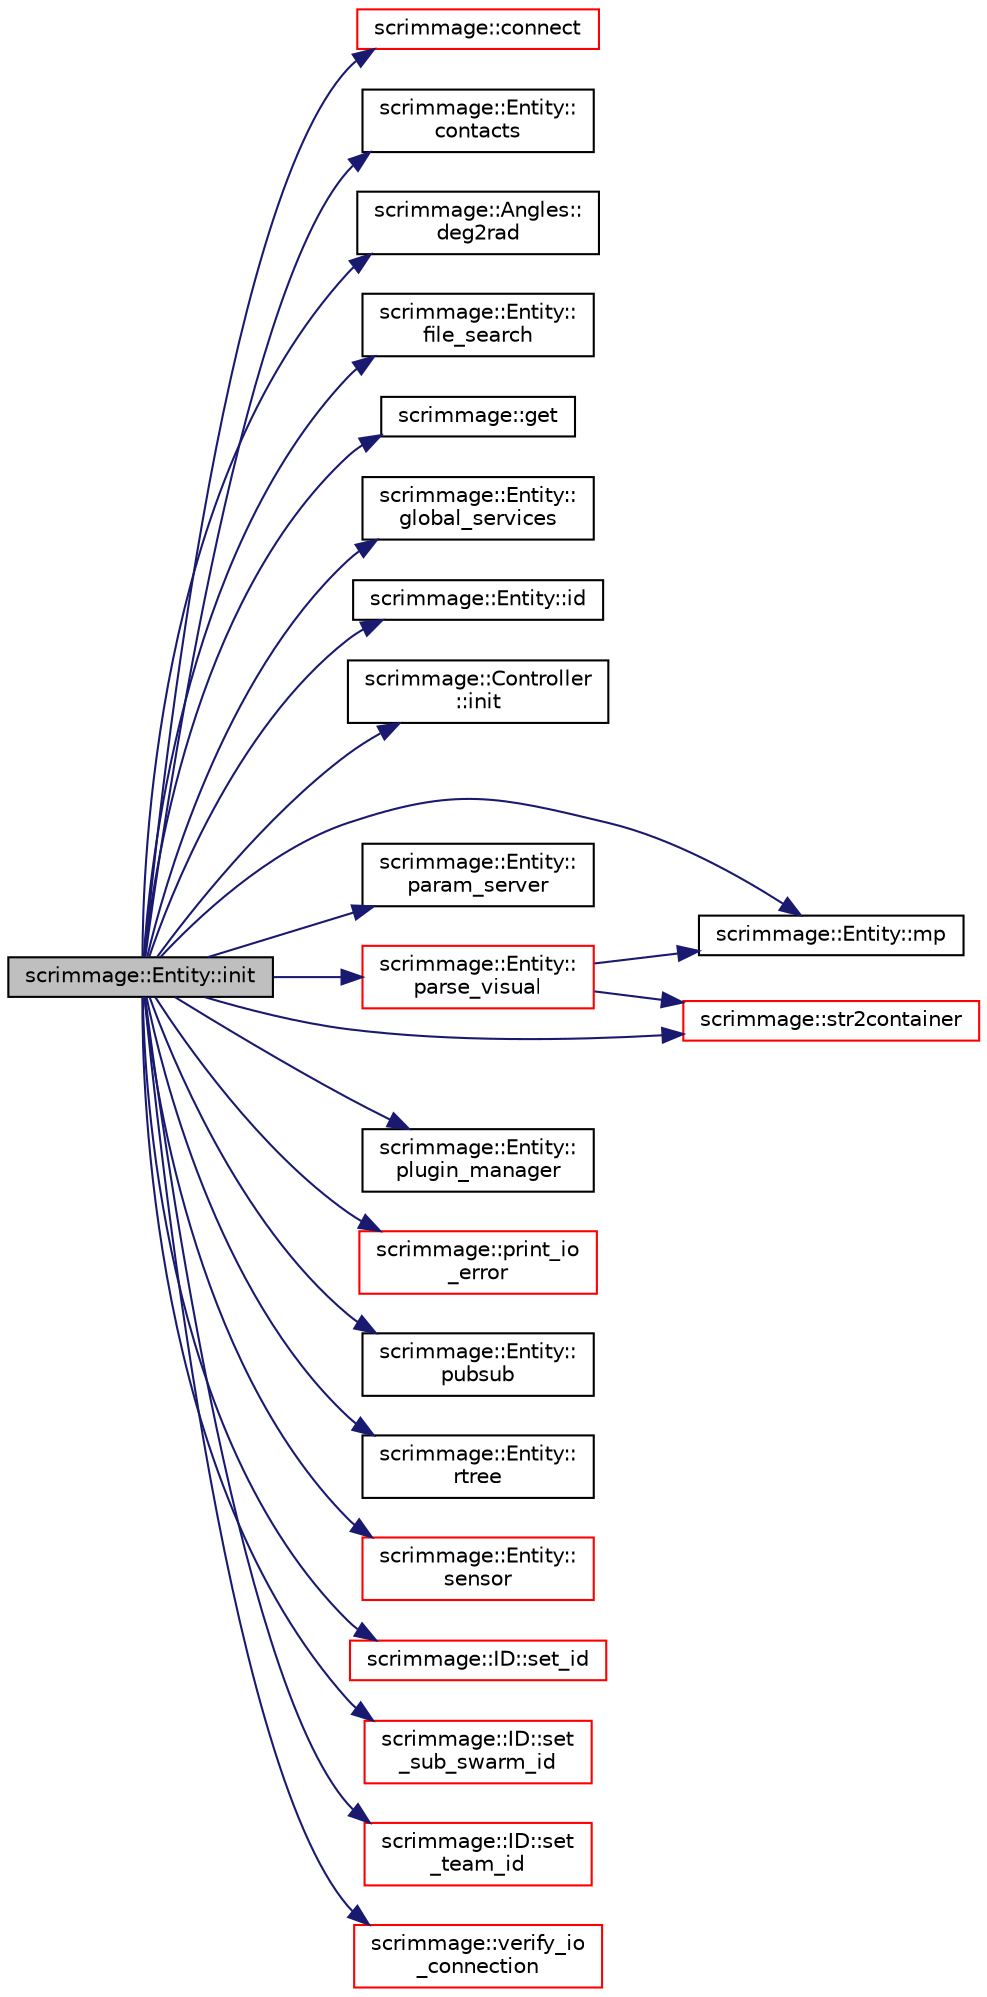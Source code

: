 digraph "scrimmage::Entity::init"
{
 // LATEX_PDF_SIZE
  edge [fontname="Helvetica",fontsize="10",labelfontname="Helvetica",labelfontsize="10"];
  node [fontname="Helvetica",fontsize="10",shape=record];
  rankdir="LR";
  Node1 [label="scrimmage::Entity::init",height=0.2,width=0.4,color="black", fillcolor="grey75", style="filled", fontcolor="black",tooltip=" "];
  Node1 -> Node2 [color="midnightblue",fontsize="10",style="solid",fontname="Helvetica"];
  Node2 [label="scrimmage::connect",height=0.2,width=0.4,color="red", fillcolor="white", style="filled",URL="$namespacescrimmage.html#a5e908f79257a2582a17398519b9c9647",tooltip=" "];
  Node1 -> Node5 [color="midnightblue",fontsize="10",style="solid",fontname="Helvetica"];
  Node5 [label="scrimmage::Entity::\lcontacts",height=0.2,width=0.4,color="black", fillcolor="white", style="filled",URL="$classscrimmage_1_1Entity.html#a15d3ff43512d2c387464495464b784af",tooltip=" "];
  Node1 -> Node6 [color="midnightblue",fontsize="10",style="solid",fontname="Helvetica"];
  Node6 [label="scrimmage::Angles::\ldeg2rad",height=0.2,width=0.4,color="black", fillcolor="white", style="filled",URL="$classscrimmage_1_1Angles.html#a49e7f100f2e0784033a7910673e6dadb",tooltip=" "];
  Node1 -> Node7 [color="midnightblue",fontsize="10",style="solid",fontname="Helvetica"];
  Node7 [label="scrimmage::Entity::\lfile_search",height=0.2,width=0.4,color="black", fillcolor="white", style="filled",URL="$classscrimmage_1_1Entity.html#a418a22dd9e88f347e59c45379309a7e1",tooltip=" "];
  Node1 -> Node8 [color="midnightblue",fontsize="10",style="solid",fontname="Helvetica"];
  Node8 [label="scrimmage::get",height=0.2,width=0.4,color="black", fillcolor="white", style="filled",URL="$namespacescrimmage.html#a3cd399bc8f69e9cd9f22ae8426abb456",tooltip=" "];
  Node1 -> Node9 [color="midnightblue",fontsize="10",style="solid",fontname="Helvetica"];
  Node9 [label="scrimmage::Entity::\lglobal_services",height=0.2,width=0.4,color="black", fillcolor="white", style="filled",URL="$classscrimmage_1_1Entity.html#a56e830bcd9a84ba1c32ff48000e178b2",tooltip=" "];
  Node1 -> Node10 [color="midnightblue",fontsize="10",style="solid",fontname="Helvetica"];
  Node10 [label="scrimmage::Entity::id",height=0.2,width=0.4,color="black", fillcolor="white", style="filled",URL="$classscrimmage_1_1Entity.html#a7a364cceb809cd85528056f33b15be73",tooltip=" "];
  Node1 -> Node11 [color="midnightblue",fontsize="10",style="solid",fontname="Helvetica"];
  Node11 [label="scrimmage::Controller\l::init",height=0.2,width=0.4,color="black", fillcolor="white", style="filled",URL="$classscrimmage_1_1Controller.html#a518884810dcdd498fda898378da406b4",tooltip=" "];
  Node1 -> Node12 [color="midnightblue",fontsize="10",style="solid",fontname="Helvetica"];
  Node12 [label="scrimmage::Entity::mp",height=0.2,width=0.4,color="black", fillcolor="white", style="filled",URL="$classscrimmage_1_1Entity.html#a3f88dfbc5ff9a42fae837da0d48cf898",tooltip=" "];
  Node1 -> Node13 [color="midnightblue",fontsize="10",style="solid",fontname="Helvetica"];
  Node13 [label="scrimmage::Entity::\lparam_server",height=0.2,width=0.4,color="black", fillcolor="white", style="filled",URL="$classscrimmage_1_1Entity.html#aba20087f34f68eab4b574084f25935c1",tooltip=" "];
  Node1 -> Node14 [color="midnightblue",fontsize="10",style="solid",fontname="Helvetica"];
  Node14 [label="scrimmage::Entity::\lparse_visual",height=0.2,width=0.4,color="red", fillcolor="white", style="filled",URL="$classscrimmage_1_1Entity.html#a0f933e41855d10195a40d4300acb119f",tooltip=" "];
  Node14 -> Node12 [color="midnightblue",fontsize="10",style="solid",fontname="Helvetica"];
  Node14 -> Node25 [color="midnightblue",fontsize="10",style="solid",fontname="Helvetica"];
  Node25 [label="scrimmage::str2container",height=0.2,width=0.4,color="red", fillcolor="white", style="filled",URL="$namespacescrimmage.html#a33cb0991fa26d446d903cf250661affb",tooltip=" "];
  Node1 -> Node30 [color="midnightblue",fontsize="10",style="solid",fontname="Helvetica"];
  Node30 [label="scrimmage::Entity::\lplugin_manager",height=0.2,width=0.4,color="black", fillcolor="white", style="filled",URL="$classscrimmage_1_1Entity.html#a82d54160b13134ef46eeef9e1419dea8",tooltip=" "];
  Node1 -> Node31 [color="midnightblue",fontsize="10",style="solid",fontname="Helvetica"];
  Node31 [label="scrimmage::print_io\l_error",height=0.2,width=0.4,color="red", fillcolor="white", style="filled",URL="$namespacescrimmage.html#a1a42f0f8246cd1ce51bc7613aeda2bd8",tooltip=" "];
  Node1 -> Node32 [color="midnightblue",fontsize="10",style="solid",fontname="Helvetica"];
  Node32 [label="scrimmage::Entity::\lpubsub",height=0.2,width=0.4,color="black", fillcolor="white", style="filled",URL="$classscrimmage_1_1Entity.html#ab587d12ed9d63612f84e88ec23be2ea3",tooltip=" "];
  Node1 -> Node33 [color="midnightblue",fontsize="10",style="solid",fontname="Helvetica"];
  Node33 [label="scrimmage::Entity::\lrtree",height=0.2,width=0.4,color="black", fillcolor="white", style="filled",URL="$classscrimmage_1_1Entity.html#a28ab84afb7fff848d0282c27e829eb3b",tooltip=" "];
  Node1 -> Node34 [color="midnightblue",fontsize="10",style="solid",fontname="Helvetica"];
  Node34 [label="scrimmage::Entity::\lsensor",height=0.2,width=0.4,color="red", fillcolor="white", style="filled",URL="$classscrimmage_1_1Entity.html#aaf19d3313ee50a1e15b21a6552ad370a",tooltip=" "];
  Node1 -> Node36 [color="midnightblue",fontsize="10",style="solid",fontname="Helvetica"];
  Node36 [label="scrimmage::ID::set_id",height=0.2,width=0.4,color="red", fillcolor="white", style="filled",URL="$classscrimmage_1_1ID.html#a9895adc7050c16c76f2a7064a886c91f",tooltip=" "];
  Node1 -> Node37 [color="midnightblue",fontsize="10",style="solid",fontname="Helvetica"];
  Node37 [label="scrimmage::ID::set\l_sub_swarm_id",height=0.2,width=0.4,color="red", fillcolor="white", style="filled",URL="$classscrimmage_1_1ID.html#a6d3c005538695640cd2d1be2495c6311",tooltip=" "];
  Node1 -> Node39 [color="midnightblue",fontsize="10",style="solid",fontname="Helvetica"];
  Node39 [label="scrimmage::ID::set\l_team_id",height=0.2,width=0.4,color="red", fillcolor="white", style="filled",URL="$classscrimmage_1_1ID.html#a78e83716223c905e7d747967a3b94c1d",tooltip=" "];
  Node1 -> Node25 [color="midnightblue",fontsize="10",style="solid",fontname="Helvetica"];
  Node1 -> Node40 [color="midnightblue",fontsize="10",style="solid",fontname="Helvetica"];
  Node40 [label="scrimmage::verify_io\l_connection",height=0.2,width=0.4,color="red", fillcolor="white", style="filled",URL="$namespacescrimmage.html#ae124c7a839ccebe20480e25a1c4988ee",tooltip=" "];
}
